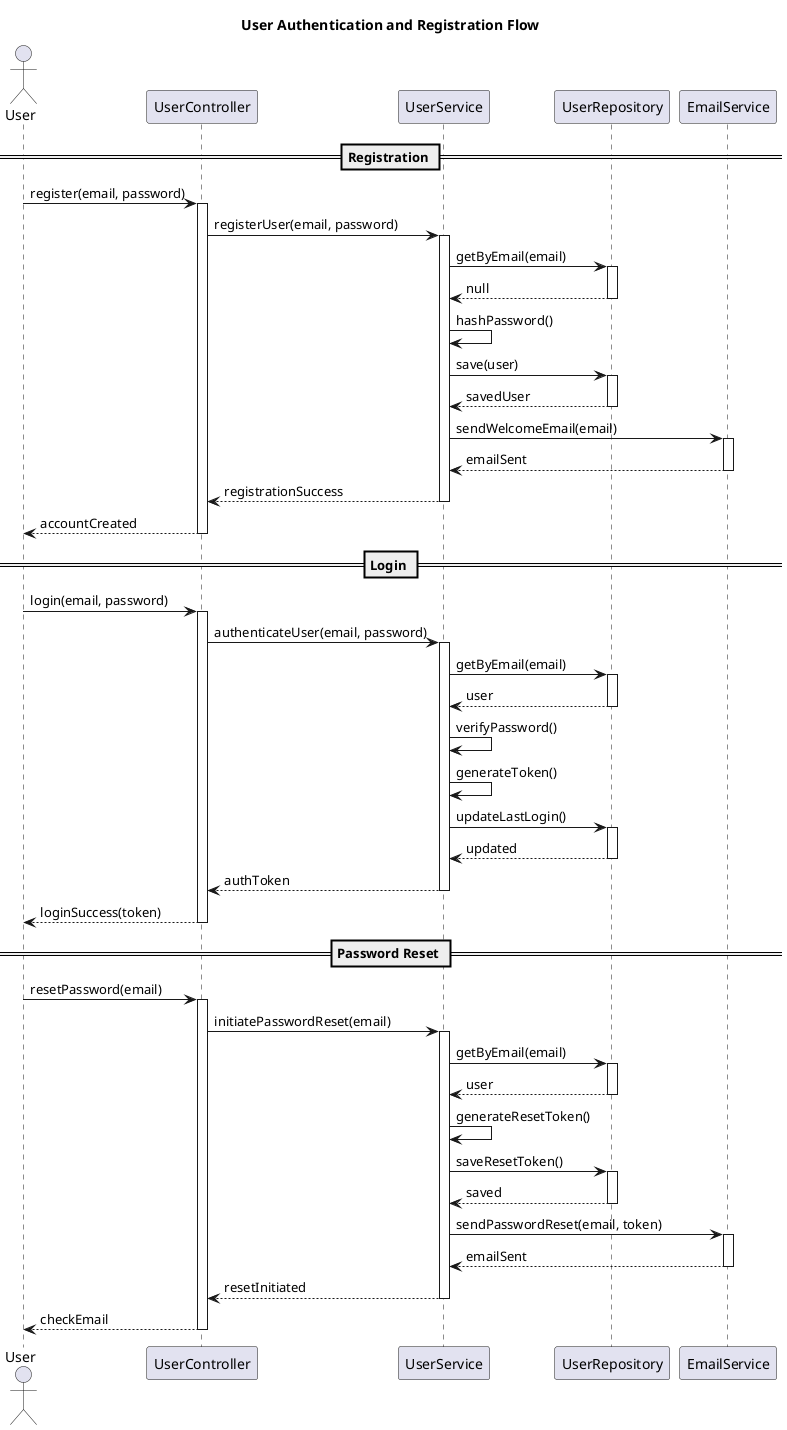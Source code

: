 @startuml
' =============================================
' User Authentication and Registration Sequence Diagram
' =============================================
' This diagram illustrates the complete flow of user authentication
' operations, including registration, login, and password reset.
'
' Key Participants:
' - User: Platform user performing authentication actions
' - UserController: Handles authentication HTTP requests
' - UserService: Manages user authentication logic
' - UserRepository: Stores user data
' - EmailService: Sends authentication-related emails
'
' Main Flows:
' 1. Registration
'    - Email validation
'    - Password hashing
'    - User creation
'    - Welcome email
'
' 2. Login
'    - Credential verification
'    - Token generation
'    - Last login update
'    - Token return
'
' 3. Password Reset
'    - Email validation
'    - Reset token generation
'    - Token storage
'    - Reset email
'
' Key Features:
' - Secure password handling
' - JWT token authentication
' - Email notifications
' - Password reset functionality
' =============================================

title User Authentication and Registration Flow

actor User
participant UserController
participant UserService
participant UserRepository
participant EmailService

== Registration ==

User -> UserController: register(email, password)
activate UserController

UserController -> UserService: registerUser(email, password)
activate UserService

UserService -> UserRepository: getByEmail(email)
activate UserRepository
UserRepository --> UserService: null
deactivate UserRepository

UserService -> UserService: hashPassword()
UserService -> UserRepository: save(user)
activate UserRepository
UserRepository --> UserService: savedUser
deactivate UserRepository

UserService -> EmailService: sendWelcomeEmail(email)
activate EmailService
EmailService --> UserService: emailSent
deactivate EmailService

UserService --> UserController: registrationSuccess
deactivate UserService

UserController --> User: accountCreated
deactivate UserController

== Login ==

User -> UserController: login(email, password)
activate UserController

UserController -> UserService: authenticateUser(email, password)
activate UserService

UserService -> UserRepository: getByEmail(email)
activate UserRepository
UserRepository --> UserService: user
deactivate UserRepository

UserService -> UserService: verifyPassword()
UserService -> UserService: generateToken()

UserService -> UserRepository: updateLastLogin()
activate UserRepository
UserRepository --> UserService: updated
deactivate UserRepository

UserService --> UserController: authToken
deactivate UserService

UserController --> User: loginSuccess(token)
deactivate UserController

== Password Reset ==

User -> UserController: resetPassword(email)
activate UserController

UserController -> UserService: initiatePasswordReset(email)
activate UserService

UserService -> UserRepository: getByEmail(email)
activate UserRepository
UserRepository --> UserService: user
deactivate UserRepository

UserService -> UserService: generateResetToken()
UserService -> UserRepository: saveResetToken()
activate UserRepository
UserRepository --> UserService: saved
deactivate UserRepository

UserService -> EmailService: sendPasswordReset(email, token)
activate EmailService
EmailService --> UserService: emailSent
deactivate EmailService

UserService --> UserController: resetInitiated
deactivate UserService

UserController --> User: checkEmail
deactivate UserController

@enduml 